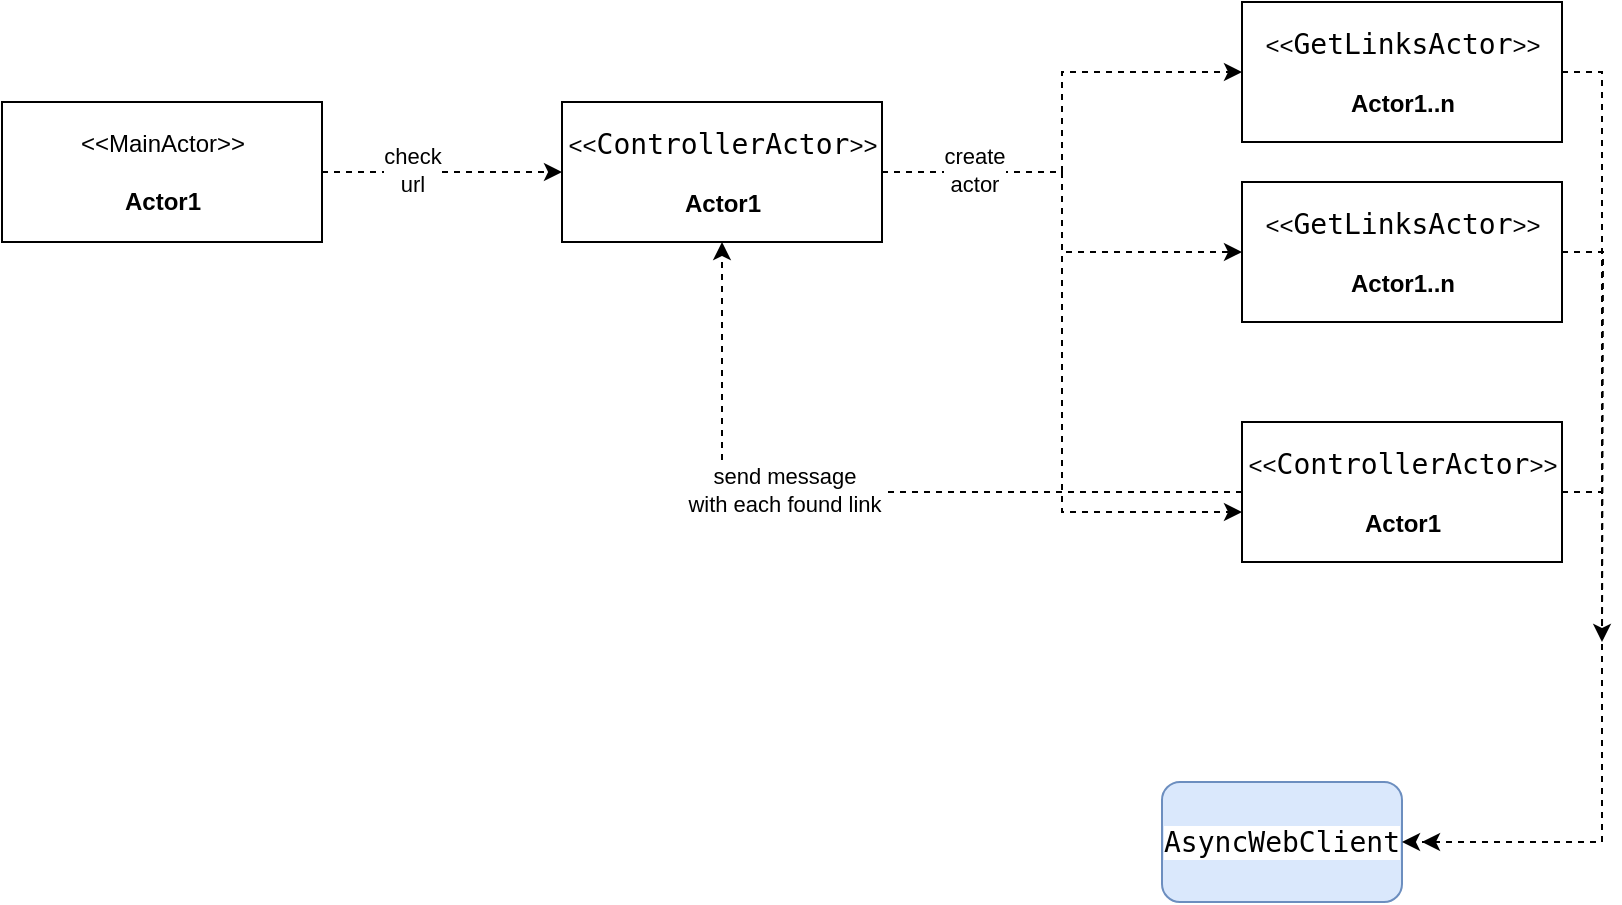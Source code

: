 <mxfile version="15.5.4" type="embed"><diagram id="Fl3XB9evv3VIsgJJsz6p" name="Page-1"><mxGraphModel dx="998" dy="603" grid="1" gridSize="10" guides="1" tooltips="1" connect="1" arrows="1" fold="1" page="1" pageScale="1" pageWidth="827" pageHeight="1169" math="0" shadow="0"><root><mxCell id="0"/><mxCell id="1" parent="0"/><mxCell id="IXKNuTAEehfw4H-Gja5D-3" value="&lt;pre style=&quot;background-color: rgb(255, 255, 255); font-family: &amp;quot;JetBrains Mono&amp;quot;, monospace; font-size: 10.5pt;&quot;&gt;AsyncWebClient&lt;/pre&gt;" style="rounded=1;whiteSpace=wrap;html=1;fillColor=#dae8fc;strokeColor=#6c8ebf;" parent="1" vertex="1"><mxGeometry x="670" y="430" width="120" height="60" as="geometry"/></mxCell><mxCell id="IXKNuTAEehfw4H-Gja5D-11" value="" style="edgeStyle=orthogonalEdgeStyle;rounded=0;orthogonalLoop=1;jettySize=auto;html=1;dashed=1;" parent="1" source="IXKNuTAEehfw4H-Gja5D-7" target="IXKNuTAEehfw4H-Gja5D-10" edge="1"><mxGeometry relative="1" as="geometry"/></mxCell><mxCell id="IXKNuTAEehfw4H-Gja5D-13" value="" style="edgeStyle=orthogonalEdgeStyle;rounded=0;orthogonalLoop=1;jettySize=auto;html=1;dashed=1;" parent="1" source="IXKNuTAEehfw4H-Gja5D-7" target="IXKNuTAEehfw4H-Gja5D-12" edge="1"><mxGeometry relative="1" as="geometry"/></mxCell><mxCell id="IXKNuTAEehfw4H-Gja5D-16" value="" style="edgeStyle=orthogonalEdgeStyle;rounded=0;orthogonalLoop=1;jettySize=auto;html=1;dashed=1;" parent="1" source="IXKNuTAEehfw4H-Gja5D-7" target="IXKNuTAEehfw4H-Gja5D-15" edge="1"><mxGeometry relative="1" as="geometry"><Array as="points"><mxPoint x="620" y="125"/><mxPoint x="620" y="295"/></Array></mxGeometry></mxCell><mxCell id="IXKNuTAEehfw4H-Gja5D-17" value="create&lt;br&gt;actor" style="edgeLabel;html=1;align=center;verticalAlign=middle;resizable=0;points=[];" parent="IXKNuTAEehfw4H-Gja5D-16" vertex="1" connectable="0"><mxGeometry x="-0.737" y="1" relative="1" as="geometry"><mxPoint as="offset"/></mxGeometry></mxCell><mxCell id="IXKNuTAEehfw4H-Gja5D-7" value="&amp;lt;&amp;lt;&lt;span style=&quot;background-color: rgb(255, 255, 255); font-family: &amp;quot;JetBrains Mono&amp;quot;, monospace; font-size: 10.5pt;&quot;&gt;ControllerActor&lt;/span&gt;&lt;span style=&quot;background-color: initial;&quot;&gt;&amp;gt;&amp;gt;&lt;/span&gt;&lt;br&gt;&lt;br&gt;&lt;b&gt;Actor1&lt;/b&gt;" style="text;html=1;align=center;verticalAlign=middle;dashed=0;fillColor=#ffffff;strokeColor=#000000;" parent="1" vertex="1"><mxGeometry x="370" y="90" width="160" height="70" as="geometry"/></mxCell><mxCell id="IXKNuTAEehfw4H-Gja5D-22" style="edgeStyle=orthogonalEdgeStyle;rounded=0;orthogonalLoop=1;jettySize=auto;html=1;dashed=1;" parent="1" source="IXKNuTAEehfw4H-Gja5D-10" target="IXKNuTAEehfw4H-Gja5D-3" edge="1"><mxGeometry relative="1" as="geometry"><Array as="points"><mxPoint x="890" y="75"/><mxPoint x="890" y="460"/></Array></mxGeometry></mxCell><mxCell id="IXKNuTAEehfw4H-Gja5D-10" value="&amp;lt;&amp;lt;&lt;span style=&quot;font-family: &amp;quot;JetBrains Mono&amp;quot;, monospace; font-size: 14px; background-color: rgb(255, 255, 255);&quot;&gt;GetLinksActor&lt;/span&gt;&lt;span style=&quot;background-color: initial;&quot;&gt;&amp;gt;&amp;gt;&lt;/span&gt;&lt;br&gt;&lt;br&gt;&lt;b&gt;Actor1..n&lt;/b&gt;" style="text;html=1;align=center;verticalAlign=middle;dashed=0;fillColor=#ffffff;strokeColor=#000000;" parent="1" vertex="1"><mxGeometry x="710" y="40" width="160" height="70" as="geometry"/></mxCell><mxCell id="IXKNuTAEehfw4H-Gja5D-21" style="edgeStyle=orthogonalEdgeStyle;rounded=0;orthogonalLoop=1;jettySize=auto;html=1;dashed=1;" parent="1" source="IXKNuTAEehfw4H-Gja5D-12" edge="1"><mxGeometry relative="1" as="geometry"><mxPoint x="890" y="360" as="targetPoint"/></mxGeometry></mxCell><mxCell id="IXKNuTAEehfw4H-Gja5D-12" value="&amp;lt;&amp;lt;&lt;span style=&quot;font-family: &amp;quot;JetBrains Mono&amp;quot;, monospace; font-size: 14px; background-color: rgb(255, 255, 255);&quot;&gt;GetLinksActor&lt;/span&gt;&lt;span style=&quot;background-color: initial;&quot;&gt;&amp;gt;&amp;gt;&lt;/span&gt;&lt;br&gt;&lt;br&gt;&lt;b&gt;Actor1..n&lt;/b&gt;" style="text;html=1;align=center;verticalAlign=middle;dashed=0;fillColor=#ffffff;strokeColor=#000000;" parent="1" vertex="1"><mxGeometry x="710" y="130" width="160" height="70" as="geometry"/></mxCell><mxCell id="IXKNuTAEehfw4H-Gja5D-19" style="edgeStyle=orthogonalEdgeStyle;rounded=0;orthogonalLoop=1;jettySize=auto;html=1;entryX=0.5;entryY=1;entryDx=0;entryDy=0;dashed=1;" parent="1" source="IXKNuTAEehfw4H-Gja5D-15" target="IXKNuTAEehfw4H-Gja5D-7" edge="1"><mxGeometry relative="1" as="geometry"/></mxCell><mxCell id="IXKNuTAEehfw4H-Gja5D-20" value="send message&lt;br&gt;with each found link" style="edgeLabel;html=1;align=center;verticalAlign=middle;resizable=0;points=[];" parent="IXKNuTAEehfw4H-Gja5D-19" vertex="1" connectable="0"><mxGeometry x="0.19" y="-1" relative="1" as="geometry"><mxPoint as="offset"/></mxGeometry></mxCell><mxCell id="IXKNuTAEehfw4H-Gja5D-23" style="edgeStyle=orthogonalEdgeStyle;rounded=0;orthogonalLoop=1;jettySize=auto;html=1;dashed=1;" parent="1" source="IXKNuTAEehfw4H-Gja5D-15" edge="1"><mxGeometry relative="1" as="geometry"><mxPoint x="800" y="460" as="targetPoint"/><Array as="points"><mxPoint x="890" y="285"/><mxPoint x="890" y="460"/></Array></mxGeometry></mxCell><mxCell id="IXKNuTAEehfw4H-Gja5D-15" value="&amp;lt;&amp;lt;&lt;span style=&quot;background-color: rgb(255, 255, 255); font-family: &amp;quot;JetBrains Mono&amp;quot;, monospace; font-size: 10.5pt;&quot;&gt;ControllerActor&lt;/span&gt;&lt;span style=&quot;background-color: initial;&quot;&gt;&amp;gt;&amp;gt;&lt;/span&gt;&lt;br&gt;&lt;br&gt;&lt;b&gt;Actor1&lt;/b&gt;" style="text;html=1;align=center;verticalAlign=middle;dashed=0;fillColor=#ffffff;strokeColor=#000000;" parent="1" vertex="1"><mxGeometry x="710" y="250" width="160" height="70" as="geometry"/></mxCell><mxCell id="IXKNuTAEehfw4H-Gja5D-25" style="edgeStyle=orthogonalEdgeStyle;rounded=0;orthogonalLoop=1;jettySize=auto;html=1;entryX=0;entryY=0.5;entryDx=0;entryDy=0;dashed=1;" parent="1" source="IXKNuTAEehfw4H-Gja5D-24" target="IXKNuTAEehfw4H-Gja5D-7" edge="1"><mxGeometry relative="1" as="geometry"/></mxCell><mxCell id="IXKNuTAEehfw4H-Gja5D-26" value="check&lt;br&gt;url" style="edgeLabel;html=1;align=center;verticalAlign=middle;resizable=0;points=[];" parent="IXKNuTAEehfw4H-Gja5D-25" vertex="1" connectable="0"><mxGeometry x="-0.25" y="1" relative="1" as="geometry"><mxPoint as="offset"/></mxGeometry></mxCell><mxCell id="IXKNuTAEehfw4H-Gja5D-24" value="&amp;lt;&amp;lt;MainActor&amp;gt;&amp;gt;&lt;br&gt;&lt;br&gt;&lt;b&gt;Actor1&lt;/b&gt;" style="text;html=1;align=center;verticalAlign=middle;dashed=0;fillColor=#ffffff;strokeColor=#000000;" parent="1" vertex="1"><mxGeometry x="90" y="90" width="160" height="70" as="geometry"/></mxCell></root></mxGraphModel></diagram></mxfile>